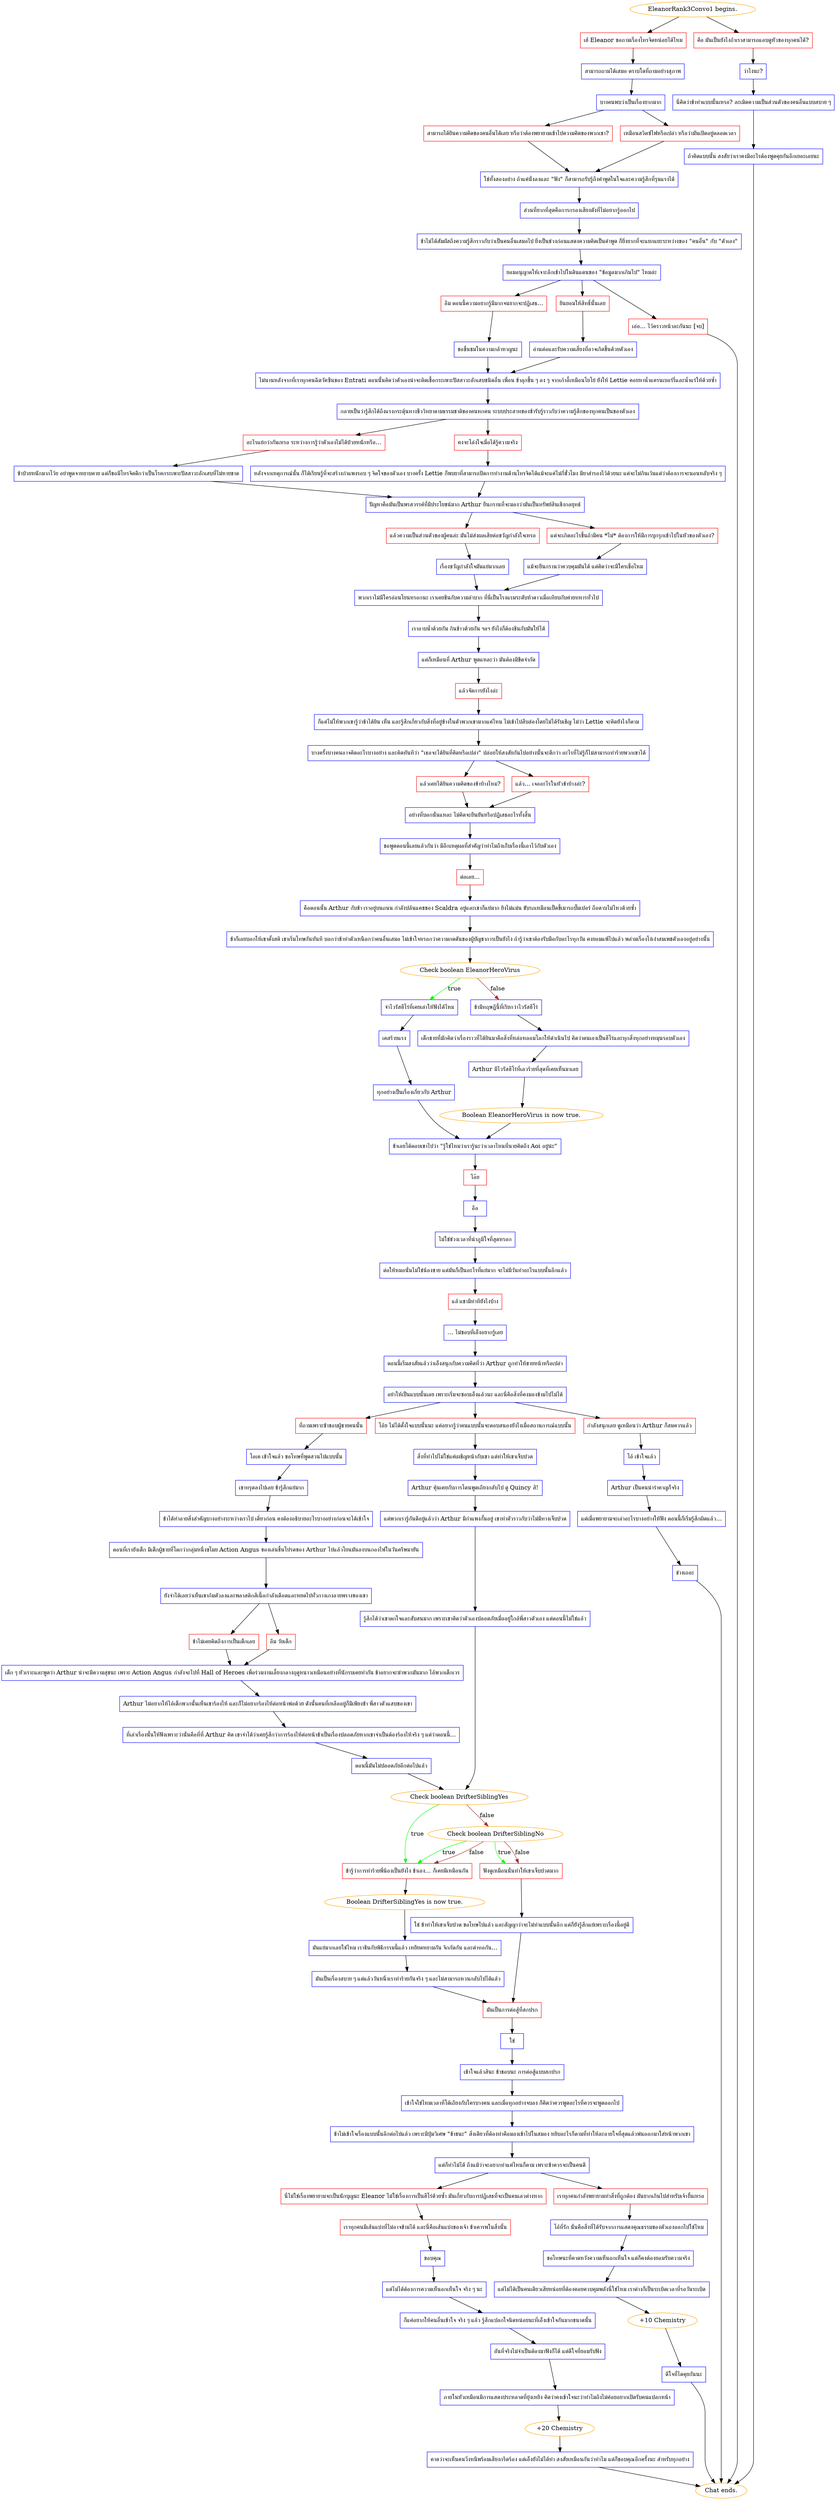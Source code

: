 digraph {
	"EleanorRank3Convo1 begins." [color=orange];
		"EleanorRank3Convo1 begins." -> j3881319753;
		"EleanorRank3Convo1 begins." -> j1608108431;
	j3881319753 [label="เฮ้ Eleanor ขอถามเรื่องโทรจิตหน่อยได้ไหม",shape=box,color=red];
		j3881319753 -> j4007314758;
	j1608108431 [label="คือ มันเป็นยังไงถ้าเราสามารถแอบดูหัวของทุกคนได้?",shape=box,color=red];
		j1608108431 -> j1590158801;
	j4007314758 [label="สามารถถามได้เสมอ ตราบใดที่ถามอย่างสุภาพ",shape=box,color=blue];
		j4007314758 -> j994103800;
	j1590158801 [label="ว่าไงนะ?",shape=box,color=blue];
		j1590158801 -> j1049983633;
	j994103800 [label="บางคนพบว่าเป็นเรื่องยากมาก",shape=box,color=blue];
		j994103800 -> j968074607;
		j994103800 -> j3284217028;
	j1049983633 [label="นี่คิดว่าข้าทำแบบนั้นเหรอ? ละเมิดความเป็นส่วนตัวของคนอื่นแบบสบาย ๆ",shape=box,color=blue];
		j1049983633 -> j1571865232;
	j968074607 [label="สามารถได้ยินความคิดของคนอื่นได้เลย หรือว่าต้องพยายามเข้าไปความคิดของพวกเขา?",shape=box,color=red];
		j968074607 -> j946097336;
	j3284217028 [label="เหมือนสวิตซ์ไฟหรือเปล่า หรือว่ามันเปิดอยู่ตลอดเวลา",shape=box,color=red];
		j3284217028 -> j946097336;
	j1571865232 [label="ถ้าคิดแบบนั้น สงสัยว่าเราคงมีอะไรต้องพูดคุยกันอีกเยอะเลยนะ",shape=box,color=blue];
		j1571865232 -> "Chat ends.";
	j946097336 [label="ใช่ทั้งสองอย่าง ถ้าแค่นั่งลงและ \"ฟัง\" ก็สามารถรับรู้ถึงคำพูดในใจและความรู้สึกที่รุนแรงได้",shape=box,color=blue];
		j946097336 -> j2588511776;
	"Chat ends." [color=orange];
	j2588511776 [label="ส่วนที่ยากที่สุดคือการกรองเสียงดังที่ไม่อยากรู้ออกไป",shape=box,color=blue];
		j2588511776 -> j2261513460;
	j2261513460 [label="ข้าไม่ได้สัมผัสถึงความรู้สึกราวกับว่าเป็นคนอื่นเสมอไป ยิ่งเป็นช่วงก่อนแสดงความคิดเป็นคำพูด ก็ยิ่งยากที่จะแยกแยะระหว่างของ \"คนอื่น\" กับ \"ตัวเอง\"",shape=box,color=blue];
		j2261513460 -> j570547006;
	j570547006 [label="ยอมอนุญาตให้เจาะลึกเข้าไปในดินแดนของ \"ข้อมูลมากเกินไป\" ไหมล่ะ",shape=box,color=blue];
		j570547006 -> j4266681757;
		j570547006 -> j2597528043;
		j570547006 -> j3753340449;
	j4266681757 [label="อืม ตอนนี้ความอยากรู้มีมากจนยากจะปฏิเสธ...",shape=box,color=red];
		j4266681757 -> j3737087566;
	j2597528043 [label="ยินยอมให้สิทธิ์นั้นเลย",shape=box,color=red];
		j2597528043 -> j1137853203;
	j3753340449 [label="เอ่อ... ไว้คราวหน้าละกันนะ [จบ]",shape=box,color=red];
		j3753340449 -> "Chat ends.";
	j3737087566 [label="ขอชื่นชมในความกล้าหาญนะ",shape=box,color=blue];
		j3737087566 -> j2505522935;
	j1137853203 [label="อ่านต่อและรับความเสี่ยงที่อาจเกิดขึ้นด้วยตัวเอง",shape=box,color=blue];
		j1137853203 -> j2505522935;
	j2505522935 [label="ไม่นานหลังจากที่เราทุกคนฉีดวัคซีนของ Entrati ตอนนั้นคิดว่าตัวเองน่าจะติดเชื้อกระเพาะปัสสาวะอักเสบชนิดอื่น เพื่อน ข้าลุกขึ้น ๆ ลง ๆ จากเก้าอี้เหมือนโยโย่ ยังให้ Lettie คอยหาน้ำแครนเบอร์รี่และน้ำแร่ให้ด้วยซ้ำ",shape=box,color=blue];
		j2505522935 -> j631423391;
	j631423391 [label="กลายเป็นว่ารู้สึกได้ถึงแรงกระตุ้นทางชีววิทยาตามธรรมชาติของคนหกคน ระบบประสาทของข้ารับรู้ราวกับว่าความรู้สึกของทุกคนเป็นของตัวเอง",shape=box,color=blue];
		j631423391 -> j477293056;
		j631423391 -> j1521296491;
	j477293056 [label="อะไรแย่กว่ากันเหรอ ระหว่างการรู้ว่าตัวเองไม่ได้ป่วยหนักหรือ...",shape=box,color=red];
		j477293056 -> j4141283960;
	j1521296491 [label="คงจะโล่งใจเมื่อได้รู้ความจริง",shape=box,color=red];
		j1521296491 -> j2498384161;
	j4141283960 [label="ข้าป่วยหนักมากโว้ย อย่าพูดจาหยาบคาย แต่ก็ขอมีโทรจิตดีกว่าเป็นโรคกระเพาะปัสสาวะอักเสบที่ไม่หายขาด",shape=box,color=blue];
		j4141283960 -> j1346731888;
	j2498384161 [label="หลังจากเหตุการณ์นั้น ก็ได้เรียนรู้ที่จะสร้างกำแพงรอบ ๆ จิตใจของตัวเอง บางครั้ง Lettie ก็พบยาที่สามารถปิดการทำงานด้านโทรจิตได้แม้จะแค่ไม่กี่ชั่วโมง มียาสำรองไว้ด้วยนะ แต่จะไม่กินเว้นแต่ว่าต้องการจะนอนหลับจริง ๆ",shape=box,color=blue];
		j2498384161 -> j1346731888;
	j1346731888 [label="ปัญหาคือมันเป็นพรสวรรค์ที่มีประโยชน์มาก Arthur ยืนกรานที่จะมองว่ามันเป็นทรัพย์สินเชิงกลยุทธ์",shape=box,color=blue];
		j1346731888 -> j3253244969;
		j1346731888 -> j4194662486;
	j3253244969 [label="แล้วความเป็นส่วนตัวของผู้คนล่ะ มันไม่ส่งผลเสียต่อขวัญกำลังใจเหรอ",shape=box,color=red];
		j3253244969 -> j786406116;
	j4194662486 [label="แต่จะเกิดอะไรขึ้นถ้ามีคน *ไม่* ต้องการให้มีการบุกรุกเข้าไปในหัวของตัวเอง?",shape=box,color=red];
		j4194662486 -> j2853820437;
	j786406116 [label="เรื่องขวัญกำลังใจมันแย่มากเลย",shape=box,color=blue];
		j786406116 -> j359585977;
	j2853820437 [label="แม้จะยืนกรานว่าควบคุมมันได้ แต่คิดว่าจะมีใครเชื่อไหม",shape=box,color=blue];
		j2853820437 -> j359585977;
	j359585977 [label="พวกเราไม่มีใครอ่อนโยนหรอกนะ เราเคยชินกับความลำบาก ที่นี่เป็นโรงแรมระดับห้าดาวเมื่อเทียบกับค่ายทหารทั่วไป",shape=box,color=blue];
		j359585977 -> j2135011239;
	j2135011239 [label="เราอาบน้ำด้วยกัน กินข้าวด้วยกัน ฯลฯ ยังไงก็ต้องชินกับมันให้ได้",shape=box,color=blue];
		j2135011239 -> j3668780043;
	j3668780043 [label="แต่ก็เหมือนที่ Arthur พูดแหละว่า มันต้องมีขีดจำกัด",shape=box,color=blue];
		j3668780043 -> j3653665582;
	j3653665582 [label="แล้วจัดการยังไงล่ะ",shape=box,color=red];
		j3653665582 -> j870780010;
	j870780010 [label="ก็แค่ไม่ให้พวกเขารู้ว่าข้าได้ยิน เห็น และรู้สึกเกี่ยวกับสิ่งที่อยู่ข้างในตัวพวกเขามากแค่ไหน ไม่เข้าไปสืบส่องโดยไม่ได้รับเชิญ ไม่ว่า Lettie จะคิดยังไงก็ตาม",shape=box,color=blue];
		j870780010 -> j3014835377;
	j3014835377 [label="บางครั้งบางคนอาจคิดอะไรบางอย่าง และคิดทันทีว่า \"เธอจะได้ยินที่คิดหรือเปล่า\" ปล่อยให้สงสัยกันไปอย่างนั้นจะดีกว่า อะไรที่ไม่รู้ก็ไม่สามารถทำร้ายพวกเขาได้",shape=box,color=blue];
		j3014835377 -> j85614919;
		j3014835377 -> j2819708507;
	j85614919 [label="แล้วเคยได้ยินความคิดของข้าบ้างไหม?",shape=box,color=red];
		j85614919 -> j351383388;
	j2819708507 [label="แล้ว... เจออะไรในหัวข้าบ้างล่ะ?",shape=box,color=red];
		j2819708507 -> j351383388;
	j351383388 [label="อย่างที่บอกนั่นแหละ ไม่คิดจะยืนยันหรือปฏิเสธอะไรทั้งสิ้น",shape=box,color=blue];
		j351383388 -> j458941009;
	j458941009 [label="ขอพูดตอนนี้เลยแล้วกันว่า มีอีกเหตุผลที่สำคัญว่าทำไมถึงเก็บเรื่องนี้เอาไว้กับตัวเอง",shape=box,color=blue];
		j458941009 -> j2632454606;
	j2632454606 [label="ต่อเลย...",shape=box,color=red];
		j2632454606 -> j3024508300;
	j3024508300 [label="คือตอนนั้น Arthur กับข้า เราอยู่บนถนน กำลังปล้นแคชของ Scaldra อยู่และเขาก็แย่มาก ยิงไม่แม่น ขับรถเหมือนเป็ดขี้เมารถบั๊มเปอร์ ถือดาบไม่ไหวด้วยซ้ำ",shape=box,color=blue];
		j3024508300 -> j3734470633;
	j3734470633 [label="ข้าก็เลยบอกให้เขาตั้งสติ เขาเริ่มโทษกันทันที บอกว่าข้าทำตัวเหนือกว่าคนอื่นเสมอ ไม่เข้าใจหรอกว่าความกดดันของผู้บัญชาการเป็นยังไง ถ้ารู้ว่าเขาต้องรับมือกับอะไรทุกวัน คงยอมแพ้ไปแล้ว พล่ามเรื่องโง่เง่าสมเพชตัวเองอยู่อย่างนั้น",shape=box,color=blue];
		j3734470633 -> j1362887736;
	j1362887736 [label="Check boolean EleanorHeroVirus",color=orange];
		j1362887736 -> j1654328024 [label=true,color=green];
		j1362887736 -> j2856048240 [label=false,color=brown];
	j1654328024 [label="จำไวรัสฮีโร่ที่เคยเล่าให้ฟังได้ไหม",shape=box,color=blue];
		j1654328024 -> j3426118928;
	j2856048240 [label="ข้ามีทฤษฎีนี้ที่เรียกว่าไวรัสฮีโร่",shape=box,color=blue];
		j2856048240 -> j1844982922;
	j3426118928 [label="เคสร้ายแรง",shape=box,color=blue];
		j3426118928 -> j1559937784;
	j1844982922 [label="เด็กชายที่มักคิดว่าเรื่องราวที่ได้ยินมาคือสิ่งที่หล่อหลอมโลกให้ดำเนินไป คิดว่าตนเองเป็นฮีโร่และทุกสิ่งทุกอย่างหมุนรอบตัวเอง",shape=box,color=blue];
		j1844982922 -> j2819107936;
	j1559937784 [label="ทุกอย่างเป็นเรื่องเกี่ยวกับ Arthur",shape=box,color=blue];
		j1559937784 -> j3071677049;
	j2819107936 [label="Arthur มีไวรัสฮีโร่ที่เลวร้ายที่สุดที่เคยเห็นมาเลย",shape=box,color=blue];
		j2819107936 -> j2983665496;
	j3071677049 [label="ข้าเลยโต้ตอบเขาไปว่า \"รู้ใช่ไหมว่าเรารู้นะว่าเวลาไหนที่นายคิดถึง Aoi อยู่น่ะ\"",shape=box,color=blue];
		j3071677049 -> j2028806788;
	j2983665496 [label="Boolean EleanorHeroVirus is now true.",color=orange];
		j2983665496 -> j3071677049;
	j2028806788 [label="โอ๊ย",shape=box,color=red];
		j2028806788 -> j2161920694;
	j2161920694 [label="อือ",shape=box,color=blue];
		j2161920694 -> j705452400;
	j705452400 [label="ไม่ใช่ช่วงเวลาที่น่าภูมิใจที่สุดหรอก",shape=box,color=blue];
		j705452400 -> j2568956835;
	j2568956835 [label="ต่อให้หมอนั่นไม่ใช่น้องชาย แต่มันก็เป็นอะไรที่แย่มาก จะไม่มีวันทำอะไรแบบนั้นอีกแล้ว",shape=box,color=blue];
		j2568956835 -> j997046647;
	j997046647 [label="แล้วเขามีท่าทียังไงบ้าง",shape=box,color=red];
		j997046647 -> j1663573851;
	j1663573851 [label="… ไม่ชอบที่เอ็งอยากรู้เลย",shape=box,color=blue];
		j1663573851 -> j3551391264;
	j3551391264 [label="ตอนนี้เริ่มสงสัยแล้วว่าเอ็งสนุกกับความคิดที่ว่า Arthur ถูกทำให้ขายหน้าหรือเปล่า",shape=box,color=blue];
		j3551391264 -> j1186911223;
	j1186911223 [label="อย่าให้เป็นแบบนั้นเลย เพราะเริ่มจะชอบเอ็งแล้วนะ และนี่คือสิ่งที่คงมองข้ามไปไม่ได้",shape=box,color=blue];
		j1186911223 -> j2741941337;
		j1186911223 -> j1192747227;
		j1186911223 -> j2953600533;
	j2741941337 [label="ที่ถามเพราะข้าชอบผู้ชายคนนั้น",shape=box,color=red];
		j2741941337 -> j3496662800;
	j1192747227 [label="โอ้ย ไม่ได้ตั้งใจแบบนั้นนะ แค่อยากรู้ว่าคนแบบนั้นจะตอบสนองยังไงเมื่อสถานการณ์แบบนั้น",shape=box,color=red];
		j1192747227 -> j2427040981;
	j2953600533 [label="กำลังสนุกเลย ดูเหมือนว่า Arthur ก็สมควรแล้ว",shape=box,color=red];
		j2953600533 -> j602966056;
	j3496662800 [label="โอเค เข้าใจแล้ว ขอโทษที่พูดสวนไปแบบนั้น",shape=box,color=blue];
		j3496662800 -> j439809750;
	j2427040981 [label="สิ่งที่ทำไปไม่ใช่แค่เผชิญหน้ากับเขา แต่ทำให้เขาเจ็บปวด",shape=box,color=blue];
		j2427040981 -> j1217682704;
	j602966056 [label="โอ้ เข้าใจแล้ว",shape=box,color=blue];
		j602966056 -> j3988898400;
	j439809750 [label="เขาทรุดลงไปเลย ข้ารู้สึกแย่มาก",shape=box,color=blue];
		j439809750 -> j515365575;
	j1217682704 [label="Arthur คุ้นเคยกับการโดนพูดเถียงกลับไป ดู Quincy สิ!",shape=box,color=blue];
		j1217682704 -> j217058995;
	j3988898400 [label="Arthur เป็นคนน่ารำคาญก็จริง",shape=box,color=blue];
		j3988898400 -> j3217808781;
	j515365575 [label="ข้าได้ทำลายสิ่งสำคัญบางอย่างระหว่างเราไป เดี๋ยวก่อน คงต้องอธิบายอะไรบางอย่างก่อนจะได้เข้าใจ",shape=box,color=blue];
		j515365575 -> j4081617677;
	j217058995 [label="แต่พวกเรารู้กันดีอยู่แล้วว่า Arthur มีกำแพงกั้นอยู่ เขาทำตัวราวกับว่าไม่มีทางเจ็บปวด",shape=box,color=blue];
		j217058995 -> j1539390777;
	j3217808781 [label="แต่เมื่อพยายามจะเล่าอะไรบางอย่างให้ฟัง ตอนนี้ก็เริ่มรู้สึกผิดแล้ว...",shape=box,color=blue];
		j3217808781 -> j502120147;
	j4081617677 [label="ตอนที่เรายังเด็ก มีเด็กผู้ชายที่โตกว่ากลุ่มหนึ่งขโมย Action Angus ของเล่นชิ้นโปรดของ Arthur ไปแล้วโยนมันลงบนกองไฟในวันครีษมายัน",shape=box,color=blue];
		j4081617677 -> j4284751768;
	j1539390777 [label="รู้สึกได้ว่าเขาตกใจและสับสนมาก เพราะเขาคิดว่าตัวเองปลอดภัยเมื่ออยู่ใกล้พี่สาวตัวเอง แต่ตอนนี้ไม่ใช่แล้ว",shape=box,color=blue];
		j1539390777 -> j4218162884;
	j502120147 [label="ช่างเถอะ",shape=box,color=blue];
		j502120147 -> "Chat ends.";
	j4284751768 [label="ยังจำได้เลยว่าเห็นเขาก้มตัวลงและพลาสติกสีเนื้อกำลังเดือดและหยดไปทั่วกางเกงลายพรางของเขา",shape=box,color=blue];
		j4284751768 -> j1196886930;
		j4284751768 -> j1534267881;
	j4218162884 [label="Check boolean DrifterSiblingYes",color=orange];
		j4218162884 -> j3579063671 [label=true,color=green];
		j4218162884 -> j1944990817 [label=false,color=brown];
	j1196886930 [label="ข้าไม่เคยคิดถึงการเป็นเด็กเลย",shape=box,color=red];
		j1196886930 -> j78373833;
	j1534267881 [label="อืม วัยเด็ก",shape=box,color=red];
		j1534267881 -> j78373833;
	j3579063671 [label="ข้ารู้ว่าการทำร้ายพี่น้องเป็นยังไง ข้าเอง... ก็เคยมีเหมือนกัน",shape=box,color=red];
		j3579063671 -> j2339030674;
	j1944990817 [label="Check boolean DrifterSiblingNo",color=orange];
		j1944990817 -> j3579063671 [label=true,color=green];
		j1944990817 -> j2395506744 [label=true,color=green];
		j1944990817 -> j3579063671 [label=false,color=brown];
		j1944990817 -> j2395506744 [label=false,color=brown];
	j78373833 [label="เด็ก ๆ หัวเราะและพูดว่า Arthur น่าจะมีความสุขนะ เพราะ Action Angus กำลังจะไปที่ Hall of Heroes เพื่อร่วมงานเลี้ยงกลางฤดูหนาวเหมือนอย่างที่นักรบเคยทำกัน ข้าอยากจะฆ่าพวกมันมาก ไอ้พวกเด็กเวร",shape=box,color=blue];
		j78373833 -> j2141740819;
	j2339030674 [label="Boolean DrifterSiblingYes is now true.",color=orange];
		j2339030674 -> j4172837335;
	j2395506744 [label="ฟังดูเหมือนนั่นทำให้เขาเจ็บปวดมาก",shape=box,color=red];
		j2395506744 -> j2468981177;
	j2141740819 [label="Arthur ไม่อยากให้ไอ้เด็กพวกนั้นเห็นเขาร้องไห้ และก็ไม่อยากร้องไห้ต่อหน้าพ่อด้วย ดังนั้นคนที่เหลืออยู่ก็มีเพียงข้า พี่สาวตัวแสบของเขา",shape=box,color=blue];
		j2141740819 -> j277937101;
	j4172837335 [label="มันแย่มากเลยใช่ไหม เราชินกับพิธีกรรมนี้แล้ว เหยียดหยามกัน จิกกัดกัน และด่าทอกัน...",shape=box,color=blue];
		j4172837335 -> j3040135550;
	j2468981177 [label="ใช่ ข้าทำให้เขาเจ็บปวด ขอโทษไปแล้ว และสัญญาว่าจะไม่ทำแบบนั้นอีก แต่ก็ยังรู้สึกแย่เพราะเรื่องนี้อยู่ดี",shape=box,color=blue];
		j2468981177 -> j1107090814;
	j277937101 [label="ที่เล่าเรื่องนั้นให้ฟังเพราะว่านั่นคือที่ที่ Arthur คิด เขาจำได้ว่าเคยรู้สึกว่าการร้องไห้ต่อหน้าข้าเป็นเรื่องปลอดภัยหากเขาจำเป็นต้องร้องไห้จริง ๆ แต่ว่าตอนนี้...",shape=box,color=blue];
		j277937101 -> j3030310858;
	j3040135550 [label="มันเป็นเรื่องสบาย ๆ แต่แล้ววันหนึ่งเราทำร้ายกันจริง ๆ และไม่สามารถหวนกลับไปได้แล้ว",shape=box,color=blue];
		j3040135550 -> j1107090814;
	j1107090814 [label="มันเป็นการต่อสู้ที่สกปรก",shape=box,color=red];
		j1107090814 -> j3953362946;
	j3030310858 [label="ตอนนี้มันไม่ปลอดภัยอีกต่อไปแล้ว",shape=box,color=blue];
		j3030310858 -> j4218162884;
	j3953362946 [label="ใช่",shape=box,color=blue];
		j3953362946 -> j1046978216;
	j1046978216 [label="เข้าใจแล้วสินะ ข้าชอบนะ การต่อสู้แบบสกปรก",shape=box,color=blue];
		j1046978216 -> j3660216564;
	j3660216564 [label="เข้าใจใช่ไหมเวลาที่โต้เถียงกับใครบางคน และเมื่อทุกอย่างจบลง ก็คิดว่าควรพูดอะไรที่ควรจะพูดออกไป",shape=box,color=blue];
		j3660216564 -> j1112815025;
	j1112815025 [label="ข้าไม่เข้าใจเรื่องแบบนั้นอีกต่อไปแล้ว เพราะมีปุ่มวิเศษ \"ข้าชนะ\" สิ่งเดียวที่ต้องทำคือมองเข้าไปในสมอง หยิบอะไรก็ตามที่ทำให้ละอายใจที่สุดแล้วพ่นออกมาใส่หน้าพวกเขา",shape=box,color=blue];
		j1112815025 -> j671763814;
	j671763814 [label="แต่ก็ทำไม่ได้ ถึงแม้ว่าจะอยากทำแค่ไหนก็ตาม เพราะข้าควรจะเป็นคนดี",shape=box,color=blue];
		j671763814 -> j936230171;
		j671763814 -> j2230608286;
	j936230171 [label="นี่ไม่ใช่เรื่องพยายามจะเป็นนักบุญนะ Eleanor ไม่ใช่เรื่องการเป็นฮีโร่ด้วยซ้ำ มันเกี่ยวกับการปฏิเสธที่จะเป็นคนเลวต่างหาก",shape=box,color=red];
		j936230171 -> j1531760119;
	j2230608286 [label="เราทุกคนกำลังพยายามทำสิ่งที่ถูกต้อง มันยากเกินไปสำหรับเจ้างั้นเหรอ",shape=box,color=red];
		j2230608286 -> j1760296112;
	j1531760119 [label="เราทุกคนมีเส้นแบ่งที่ไม่อาจข้ามได้ และนี่คือเส้นแบ่งของเจ้า ข้าเคารพในสิ่งนั้น",shape=box,color=red];
		j1531760119 -> j2697402666;
	j1760296112 [label="โอ้ที่รัก นั่นคือสิ่งที่ได้รับจากการแสดงคุณธรรมของตัวเองออกไปใช่ไหม",shape=box,color=blue];
		j1760296112 -> j90923196;
	j2697402666 [label="ขอบคุณ",shape=box,color=blue];
		j2697402666 -> j2699483802;
	j90923196 [label="ขอโทษนะที่คาดหวังความเห็นอกเห็นใจ แต่ก็คงต้องยอมรับความจริง",shape=box,color=blue];
		j90923196 -> j1423116543;
	j2699483802 [label="แต่ไม่ได้ต้องการความเห็นอกเห็นใจ จริง ๆ นะ",shape=box,color=blue];
		j2699483802 -> j1128146340;
	j1423116543 [label="แต่ไม่ได้เป็นคนเดียวเสียหน่อยที่ต้องคอยควบคุมพลังนี่ใช่ไหม เราต่างก็เป็นระเบิดเวลาที่รอวันระเบิด",shape=box,color=blue];
		j1423116543 -> j414323279;
	j1128146340 [label="ก็แค่อยากให้คนอื่นเข้าใจ จริง ๆ แล้ว รู้สึกแปลกใจนิดหน่อยนะที่เอ็งเข้าใจกันมากขนาดนั้น",shape=box,color=blue];
		j1128146340 -> j1267728361;
	j414323279 [label="+10 Chemistry",color=orange];
		j414323279 -> j1772735443;
	j1267728361 [label="อันที่จริงไม่จำเป็นต้องมาฟังก็ได้ แต่ดีใจที่ยอมรับฟัง",shape=box,color=blue];
		j1267728361 -> j1388563559;
	j1772735443 [label="ดีใจที่ไดคุยกันนะ",shape=box,color=blue];
		j1772735443 -> "Chat ends.";
	j1388563559 [label="ภายในหัวเหมือนมีการแสดงประหลาดที่ยุ่งเหยิง คิดว่าคงเข้าใจนะว่าทำไมถึงไม่ค่อยอยากเปิดรับคนแปลกหน้า",shape=box,color=blue];
		j1388563559 -> j610836538;
	j610836538 [label="+20 Chemistry",color=orange];
		j610836538 -> j290017777;
	j290017777 [label="คาดว่าจะเห็นคนวิ่งหนีพร้อมเสียงกรีดร้อง แต่เอ็งยังไม่ได้ทำ สงสัยเหมือนกันว่าทำไม แต่ก็ขอบคุณอีกครั้งนะ สำหรับทุกอย่าง",shape=box,color=blue];
		j290017777 -> "Chat ends.";
}